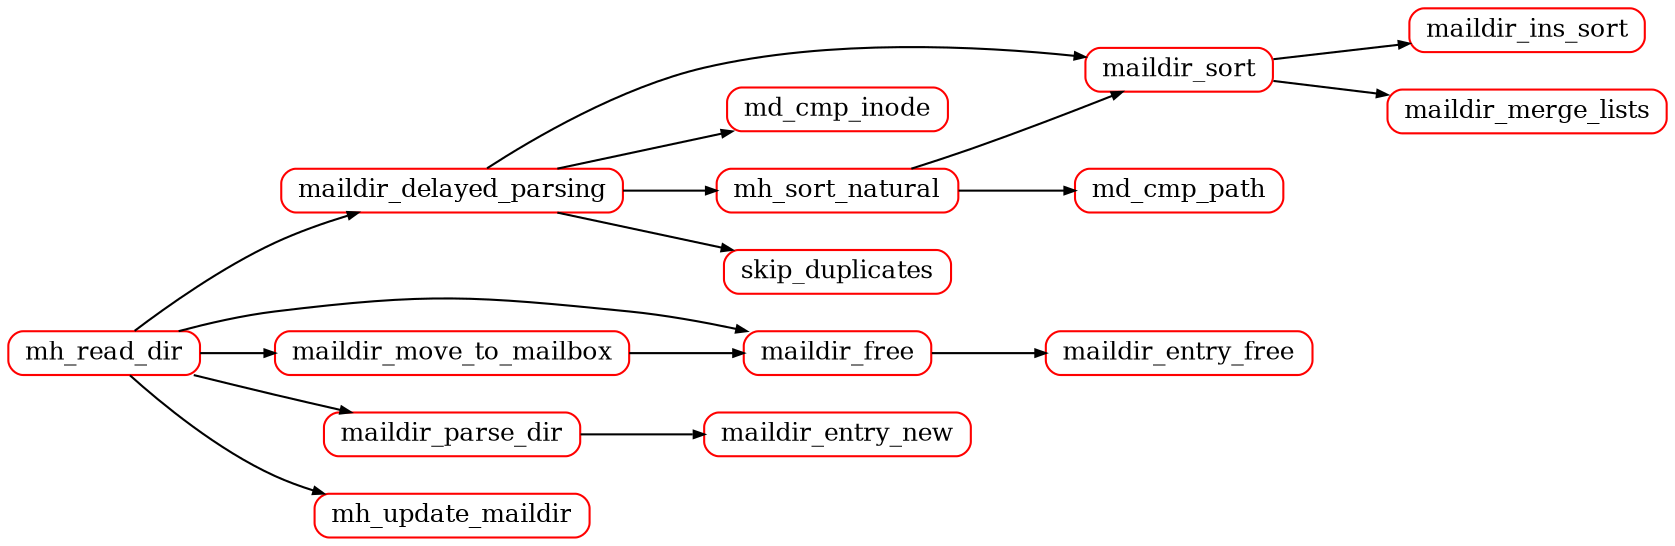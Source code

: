 digraph maildir
{
	graph [
		rankdir="LR"
		overlap="false"
		splines="true"
	]

	node [
		shape="box"
		fontsize="12"
		style="rounded"
		height="0.2"
		penwidth="1.0"
		color="#000000"
	]

	edge [
		penwidth="1.0"
		color="#000000"
		arrowsize="0.5"
	]

	// Functions using "struct Maildir"
	node [ color="#ff0000" ]

	maildir_delayed_parsing
	maildir_entry_free
	maildir_entry_new
	maildir_free
	maildir_ins_sort
	maildir_merge_lists
	maildir_move_to_mailbox
	maildir_parse_dir
	maildir_sort
	md_cmp_inode
	md_cmp_path
	mh_read_dir
	mh_sort_natural
	mh_update_maildir
	skip_duplicates

	maildir_delayed_parsing -> maildir_sort
	maildir_delayed_parsing -> md_cmp_inode
	maildir_delayed_parsing -> mh_sort_natural
	maildir_delayed_parsing -> skip_duplicates
	maildir_free            -> maildir_entry_free
	maildir_move_to_mailbox -> maildir_free
	maildir_parse_dir       -> maildir_entry_new
	maildir_sort            -> maildir_ins_sort
	maildir_sort            -> maildir_merge_lists
	mh_read_dir             -> maildir_delayed_parsing
	mh_read_dir             -> maildir_free
	mh_read_dir             -> maildir_move_to_mailbox
	mh_read_dir             -> maildir_parse_dir
	mh_read_dir             -> mh_update_maildir
	mh_sort_natural         -> maildir_sort
	mh_sort_natural         -> md_cmp_path

}
